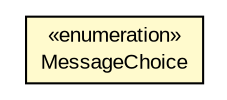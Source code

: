 #!/usr/local/bin/dot
#
# Class diagram 
# Generated by UMLGraph version R5_6-24-gf6e263 (http://www.umlgraph.org/)
#

digraph G {
	edge [fontname="arial",fontsize=10,labelfontname="arial",labelfontsize=10];
	node [fontname="arial",fontsize=10,shape=plaintext];
	nodesep=0.25;
	ranksep=0.5;
	// org.miloss.fgsms.services.interfaces.policyconfiguration.MessageChoice
	c738583 [label=<<table title="org.miloss.fgsms.services.interfaces.policyconfiguration.MessageChoice" border="0" cellborder="1" cellspacing="0" cellpadding="2" port="p" bgcolor="lemonChiffon" href="./MessageChoice.html">
		<tr><td><table border="0" cellspacing="0" cellpadding="1">
<tr><td align="center" balign="center"> &#171;enumeration&#187; </td></tr>
<tr><td align="center" balign="center"> MessageChoice </td></tr>
		</table></td></tr>
		</table>>, URL="./MessageChoice.html", fontname="arial", fontcolor="black", fontsize=10.0];
}


